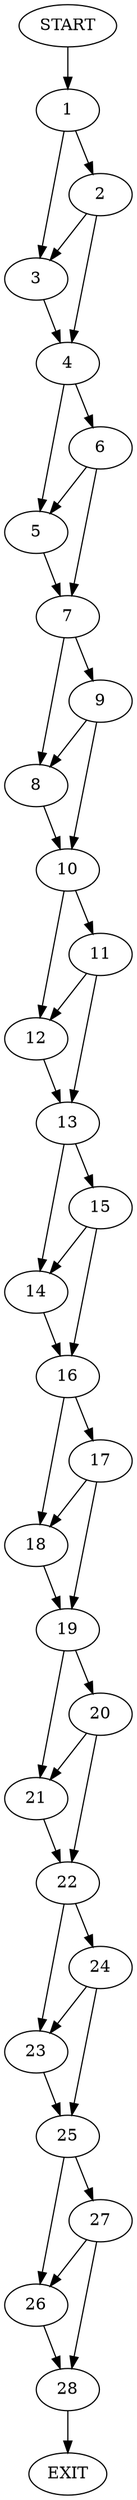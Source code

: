 digraph {
0 [label="START"]
29 [label="EXIT"]
0 -> 1
1 -> 2
1 -> 3
3 -> 4
2 -> 4
2 -> 3
4 -> 5
4 -> 6
5 -> 7
6 -> 5
6 -> 7
7 -> 8
7 -> 9
8 -> 10
9 -> 8
9 -> 10
10 -> 11
10 -> 12
12 -> 13
11 -> 13
11 -> 12
13 -> 14
13 -> 15
15 -> 14
15 -> 16
14 -> 16
16 -> 17
16 -> 18
18 -> 19
17 -> 19
17 -> 18
19 -> 20
19 -> 21
21 -> 22
20 -> 21
20 -> 22
22 -> 23
22 -> 24
24 -> 23
24 -> 25
23 -> 25
25 -> 26
25 -> 27
26 -> 28
27 -> 26
27 -> 28
28 -> 29
}
